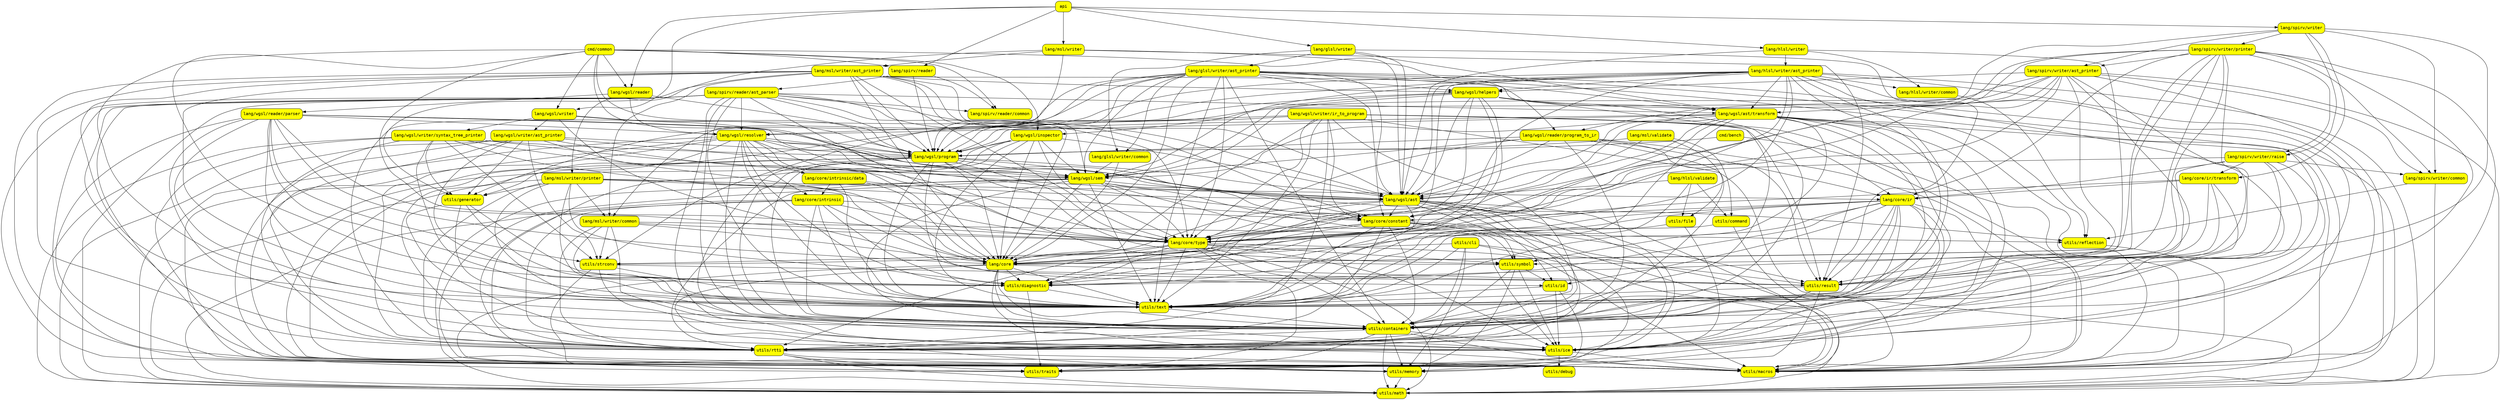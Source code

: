 strict digraph {
  node [ shape = "box" ]
  node [ fontname = "Courier" ]
  node [ fontsize = "14" ]
  node [ style = "filled,rounded" ]
  node [ fillcolor = "yellow" ]
  edge [ fontname = "Courier" ]
  edge [ fontsize = "12" ]
  n0 [label="api"]
  n1 [label="cmd/bench"]
  n2 [label="cmd/common"]
  n3 [label="lang/core"]
  n4 [label="lang/core/constant"]
  n5 [label="lang/core/intrinsic"]
  n6 [label="lang/core/intrinsic/data"]
  n7 [label="lang/core/ir"]
  n8 [label="lang/core/ir/transform"]
  n9 [label="lang/core/type"]
  n10 [label="lang/glsl/writer"]
  n11 [label="lang/glsl/writer/ast_printer"]
  n12 [label="lang/glsl/writer/common"]
  n13 [label="lang/hlsl/validate"]
  n14 [label="lang/hlsl/writer"]
  n15 [label="lang/hlsl/writer/ast_printer"]
  n16 [label="lang/hlsl/writer/common"]
  n17 [label="lang/msl/validate"]
  n18 [label="lang/msl/writer"]
  n19 [label="lang/msl/writer/ast_printer"]
  n20 [label="lang/msl/writer/common"]
  n21 [label="lang/msl/writer/printer"]
  n22 [label="lang/spirv/reader"]
  n23 [label="lang/spirv/reader/ast_parser"]
  n24 [label="lang/spirv/reader/common"]
  n25 [label="lang/spirv/writer"]
  n26 [label="lang/spirv/writer/ast_printer"]
  n27 [label="lang/spirv/writer/common"]
  n28 [label="lang/spirv/writer/printer"]
  n29 [label="lang/spirv/writer/raise"]
  n30 [label="lang/wgsl/ast"]
  n31 [label="lang/wgsl/ast/transform"]
  n32 [label="lang/wgsl/helpers"]
  n33 [label="lang/wgsl/inspector"]
  n34 [label="lang/wgsl/program"]
  n35 [label="lang/wgsl/reader"]
  n36 [label="lang/wgsl/reader/parser"]
  n37 [label="lang/wgsl/reader/program_to_ir"]
  n38 [label="lang/wgsl/resolver"]
  n39 [label="lang/wgsl/sem"]
  n40 [label="lang/wgsl/writer"]
  n41 [label="lang/wgsl/writer/ast_printer"]
  n42 [label="lang/wgsl/writer/ir_to_program"]
  n43 [label="lang/wgsl/writer/syntax_tree_printer"]
  n44 [label="utils/cli"]
  n45 [label="utils/command"]
  n46 [label="utils/containers"]
  n47 [label="utils/debug"]
  n48 [label="utils/diagnostic"]
  n49 [label="utils/file"]
  n50 [label="utils/generator"]
  n51 [label="utils/ice"]
  n52 [label="utils/id"]
  n53 [label="utils/macros"]
  n54 [label="utils/math"]
  n55 [label="utils/memory"]
  n56 [label="utils/reflection"]
  n57 [label="utils/result"]
  n58 [label="utils/rtti"]
  n59 [label="utils/strconv"]
  n60 [label="utils/symbol"]
  n61 [label="utils/text"]
  n62 [label="utils/traits"]
  n0 -> n10 [label=""]
  n0 -> n14 [label=""]
  n0 -> n18 [label=""]
  n0 -> n22 [label=""]
  n0 -> n25 [label=""]
  n0 -> n35 [label=""]
  n0 -> n40 [label=""]
  n1 -> n34 [label=""]
  n1 -> n53 [label=""]
  n2 -> n9 [label=""]
  n2 -> n22 [label=""]
  n2 -> n24 [label=""]
  n2 -> n30 [label=""]
  n2 -> n33 [label=""]
  n2 -> n34 [label=""]
  n2 -> n35 [label=""]
  n2 -> n39 [label=""]
  n2 -> n40 [label=""]
  n2 -> n48 [label=""]
  n2 -> n61 [label=""]
  n3 -> n46 [label=""]
  n3 -> n48 [label=""]
  n3 -> n51 [label=""]
  n3 -> n53 [label=""]
  n3 -> n55 [label=""]
  n3 -> n57 [label=""]
  n3 -> n61 [label=""]
  n3 -> n62 [label=""]
  n4 -> n3 [label=""]
  n4 -> n9 [label=""]
  n4 -> n46 [label=""]
  n4 -> n48 [label=""]
  n4 -> n53 [label=""]
  n4 -> n54 [label=""]
  n4 -> n55 [label=""]
  n4 -> n57 [label=""]
  n4 -> n58 [label=""]
  n4 -> n61 [label=""]
  n5 -> n3 [label=""]
  n5 -> n4 [label=""]
  n5 -> n9 [label=""]
  n5 -> n46 [label=""]
  n5 -> n48 [label=""]
  n5 -> n53 [label=""]
  n5 -> n54 [label=""]
  n5 -> n58 [label=""]
  n5 -> n61 [label=""]
  n6 -> n3 [label=""]
  n6 -> n5 [label=""]
  n6 -> n9 [label=""]
  n6 -> n61 [label=""]
  n7 -> n3 [label=""]
  n7 -> n4 [label=""]
  n7 -> n9 [label=""]
  n7 -> n46 [label=""]
  n7 -> n48 [label=""]
  n7 -> n51 [label=""]
  n7 -> n52 [label=""]
  n7 -> n53 [label=""]
  n7 -> n55 [label=""]
  n7 -> n57 [label=""]
  n7 -> n58 [label=""]
  n7 -> n60 [label=""]
  n7 -> n61 [label=""]
  n8 -> n7 [label=""]
  n8 -> n9 [label=""]
  n8 -> n51 [label=""]
  n8 -> n57 [label=""]
  n8 -> n61 [label=""]
  n9 -> n3 [label=""]
  n9 -> n46 [label=""]
  n9 -> n48 [label=""]
  n9 -> n51 [label=""]
  n9 -> n53 [label=""]
  n9 -> n54 [label=""]
  n9 -> n58 [label=""]
  n9 -> n60 [label=""]
  n9 -> n61 [label=""]
  n9 -> n62 [label=""]
  n10 -> n11 [label=""]
  n10 -> n12 [label=""]
  n10 -> n30 [label=""]
  n10 -> n31 [label=""]
  n10 -> n57 [label=""]
  n11 -> n3 [label=""]
  n11 -> n4 [label=""]
  n11 -> n9 [label=""]
  n11 -> n12 [label=""]
  n11 -> n30 [label=""]
  n11 -> n31 [label=""]
  n11 -> n32 [label=""]
  n11 -> n34 [label=""]
  n11 -> n39 [label=""]
  n11 -> n46 [label=""]
  n11 -> n50 [label=""]
  n11 -> n51 [label=""]
  n11 -> n53 [label=""]
  n11 -> n54 [label=""]
  n11 -> n58 [label=""]
  n11 -> n59 [label=""]
  n11 -> n61 [label=""]
  n12 -> n3 [label=""]
  n12 -> n39 [label=""]
  n13 -> n30 [label=""]
  n13 -> n45 [label=""]
  n13 -> n49 [label=""]
  n13 -> n61 [label=""]
  n14 -> n15 [label=""]
  n14 -> n16 [label=""]
  n14 -> n30 [label=""]
  n14 -> n57 [label=""]
  n15 -> n3 [label=""]
  n15 -> n4 [label=""]
  n15 -> n9 [label=""]
  n15 -> n16 [label=""]
  n15 -> n30 [label=""]
  n15 -> n31 [label=""]
  n15 -> n32 [label=""]
  n15 -> n34 [label=""]
  n15 -> n39 [label=""]
  n15 -> n46 [label=""]
  n15 -> n50 [label=""]
  n15 -> n51 [label=""]
  n15 -> n53 [label=""]
  n15 -> n54 [label=""]
  n15 -> n58 [label=""]
  n15 -> n59 [label=""]
  n15 -> n61 [label=""]
  n16 -> n56 [label=""]
  n17 -> n30 [label=""]
  n17 -> n34 [label=""]
  n17 -> n45 [label=""]
  n17 -> n49 [label=""]
  n18 -> n19 [label=""]
  n18 -> n20 [label=""]
  n18 -> n21 [label=""]
  n18 -> n37 [label=""]
  n18 -> n57 [label=""]
  n19 -> n3 [label=""]
  n19 -> n4 [label=""]
  n19 -> n9 [label=""]
  n19 -> n20 [label=""]
  n19 -> n30 [label=""]
  n19 -> n31 [label=""]
  n19 -> n32 [label=""]
  n19 -> n34 [label=""]
  n19 -> n39 [label=""]
  n19 -> n46 [label=""]
  n19 -> n50 [label=""]
  n19 -> n53 [label=""]
  n19 -> n58 [label=""]
  n19 -> n61 [label=""]
  n20 -> n3 [label=""]
  n20 -> n9 [label=""]
  n20 -> n51 [label=""]
  n20 -> n56 [label=""]
  n20 -> n58 [label=""]
  n20 -> n59 [label=""]
  n20 -> n61 [label=""]
  n21 -> n4 [label=""]
  n21 -> n7 [label=""]
  n21 -> n9 [label=""]
  n21 -> n20 [label=""]
  n21 -> n46 [label=""]
  n21 -> n48 [label=""]
  n21 -> n50 [label=""]
  n21 -> n53 [label=""]
  n21 -> n58 [label=""]
  n21 -> n61 [label=""]
  n22 -> n23 [label=""]
  n22 -> n24 [label=""]
  n22 -> n34 [label=""]
  n23 -> n3 [label=""]
  n23 -> n9 [label=""]
  n23 -> n24 [label=""]
  n23 -> n30 [label=""]
  n23 -> n31 [label=""]
  n23 -> n34 [label=""]
  n23 -> n38 [label=""]
  n23 -> n46 [label=""]
  n23 -> n51 [label=""]
  n23 -> n53 [label=""]
  n23 -> n54 [label=""]
  n23 -> n55 [label=""]
  n23 -> n58 [label=""]
  n23 -> n60 [label=""]
  n23 -> n61 [label=""]
  n23 -> n62 [label=""]
  n25 -> n8 [label=""]
  n25 -> n26 [label=""]
  n25 -> n27 [label=""]
  n25 -> n28 [label=""]
  n25 -> n29 [label=""]
  n25 -> n37 [label=""]
  n25 -> n57 [label=""]
  n26 -> n3 [label=""]
  n26 -> n4 [label=""]
  n26 -> n9 [label=""]
  n26 -> n27 [label=""]
  n26 -> n30 [label=""]
  n26 -> n31 [label=""]
  n26 -> n32 [label=""]
  n26 -> n34 [label=""]
  n26 -> n39 [label=""]
  n26 -> n46 [label=""]
  n26 -> n53 [label=""]
  n26 -> n54 [label=""]
  n26 -> n61 [label=""]
  n27 -> n54 [label=""]
  n27 -> n56 [label=""]
  n28 -> n3 [label=""]
  n28 -> n4 [label=""]
  n28 -> n7 [label=""]
  n28 -> n9 [label=""]
  n28 -> n26 [label=""]
  n28 -> n27 [label=""]
  n28 -> n29 [label=""]
  n28 -> n46 [label=""]
  n28 -> n48 [label=""]
  n28 -> n53 [label=""]
  n28 -> n57 [label=""]
  n28 -> n58 [label=""]
  n28 -> n60 [label=""]
  n29 -> n7 [label=""]
  n29 -> n8 [label=""]
  n29 -> n9 [label=""]
  n29 -> n27 [label=""]
  n29 -> n46 [label=""]
  n29 -> n51 [label=""]
  n29 -> n57 [label=""]
  n29 -> n58 [label=""]
  n30 -> n3 [label=""]
  n30 -> n4 [label=""]
  n30 -> n9 [label=""]
  n30 -> n46 [label=""]
  n30 -> n48 [label=""]
  n30 -> n51 [label=""]
  n30 -> n52 [label=""]
  n30 -> n53 [label=""]
  n30 -> n58 [label=""]
  n30 -> n60 [label=""]
  n30 -> n61 [label=""]
  n30 -> n62 [label=""]
  n31 -> n3 [label=""]
  n31 -> n9 [label=""]
  n31 -> n30 [label=""]
  n31 -> n34 [label=""]
  n31 -> n38 [label=""]
  n31 -> n39 [label=""]
  n31 -> n46 [label=""]
  n31 -> n48 [label=""]
  n31 -> n51 [label=""]
  n31 -> n53 [label=""]
  n31 -> n54 [label=""]
  n31 -> n55 [label=""]
  n31 -> n56 [label=""]
  n31 -> n58 [label=""]
  n31 -> n61 [label=""]
  n32 -> n3 [label=""]
  n32 -> n30 [label=""]
  n32 -> n31 [label=""]
  n32 -> n33 [label=""]
  n32 -> n34 [label=""]
  n32 -> n39 [label=""]
  n32 -> n46 [label=""]
  n32 -> n48 [label=""]
  n32 -> n58 [label=""]
  n32 -> n61 [label=""]
  n33 -> n3 [label=""]
  n33 -> n9 [label=""]
  n33 -> n30 [label=""]
  n33 -> n34 [label=""]
  n33 -> n39 [label=""]
  n33 -> n46 [label=""]
  n33 -> n54 [label=""]
  n33 -> n58 [label=""]
  n33 -> n61 [label=""]
  n34 -> n3 [label=""]
  n34 -> n4 [label=""]
  n34 -> n9 [label=""]
  n34 -> n30 [label=""]
  n34 -> n39 [label=""]
  n34 -> n46 [label=""]
  n34 -> n51 [label=""]
  n34 -> n52 [label=""]
  n34 -> n53 [label=""]
  n34 -> n58 [label=""]
  n34 -> n60 [label=""]
  n34 -> n61 [label=""]
  n35 -> n34 [label=""]
  n35 -> n36 [label=""]
  n35 -> n38 [label=""]
  n36 -> n3 [label=""]
  n36 -> n9 [label=""]
  n36 -> n30 [label=""]
  n36 -> n34 [label=""]
  n36 -> n38 [label=""]
  n36 -> n46 [label=""]
  n36 -> n48 [label=""]
  n36 -> n51 [label=""]
  n36 -> n53 [label=""]
  n36 -> n59 [label=""]
  n36 -> n61 [label=""]
  n37 -> n7 [label=""]
  n37 -> n9 [label=""]
  n37 -> n30 [label=""]
  n37 -> n34 [label=""]
  n37 -> n39 [label=""]
  n37 -> n46 [label=""]
  n37 -> n53 [label=""]
  n37 -> n57 [label=""]
  n37 -> n58 [label=""]
  n38 -> n3 [label=""]
  n38 -> n4 [label=""]
  n38 -> n5 [label=""]
  n38 -> n6 [label=""]
  n38 -> n9 [label=""]
  n38 -> n30 [label=""]
  n38 -> n34 [label=""]
  n38 -> n39 [label=""]
  n38 -> n46 [label=""]
  n38 -> n48 [label=""]
  n38 -> n53 [label=""]
  n38 -> n54 [label=""]
  n38 -> n55 [label=""]
  n38 -> n58 [label=""]
  n38 -> n61 [label=""]
  n39 -> n3 [label=""]
  n39 -> n4 [label=""]
  n39 -> n9 [label=""]
  n39 -> n30 [label=""]
  n39 -> n46 [label=""]
  n39 -> n51 [label=""]
  n39 -> n54 [label=""]
  n39 -> n58 [label=""]
  n39 -> n60 [label=""]
  n39 -> n61 [label=""]
  n39 -> n62 [label=""]
  n40 -> n34 [label=""]
  n40 -> n41 [label=""]
  n40 -> n43 [label=""]
  n40 -> n56 [label=""]
  n40 -> n57 [label=""]
  n41 -> n3 [label=""]
  n41 -> n30 [label=""]
  n41 -> n34 [label=""]
  n41 -> n39 [label=""]
  n41 -> n50 [label=""]
  n41 -> n53 [label=""]
  n41 -> n54 [label=""]
  n41 -> n58 [label=""]
  n41 -> n59 [label=""]
  n41 -> n61 [label=""]
  n42 -> n3 [label=""]
  n42 -> n4 [label=""]
  n42 -> n7 [label=""]
  n42 -> n9 [label=""]
  n42 -> n34 [label=""]
  n42 -> n38 [label=""]
  n42 -> n46 [label=""]
  n42 -> n53 [label=""]
  n42 -> n54 [label=""]
  n42 -> n57 [label=""]
  n42 -> n58 [label=""]
  n42 -> n61 [label=""]
  n43 -> n3 [label=""]
  n43 -> n30 [label=""]
  n43 -> n34 [label=""]
  n43 -> n39 [label=""]
  n43 -> n50 [label=""]
  n43 -> n53 [label=""]
  n43 -> n54 [label=""]
  n43 -> n58 [label=""]
  n43 -> n59 [label=""]
  n43 -> n61 [label=""]
  n44 -> n46 [label=""]
  n44 -> n53 [label=""]
  n44 -> n55 [label=""]
  n44 -> n57 [label=""]
  n44 -> n59 [label=""]
  n44 -> n61 [label=""]
  n45 -> n53 [label=""]
  n45 -> n61 [label=""]
  n46 -> n51 [label=""]
  n46 -> n53 [label=""]
  n46 -> n54 [label=""]
  n46 -> n55 [label=""]
  n46 -> n58 [label=""]
  n46 -> n62 [label=""]
  n48 -> n61 [label=""]
  n48 -> n62 [label=""]
  n49 -> n51 [label=""]
  n49 -> n61 [label=""]
  n50 -> n46 [label=""]
  n50 -> n48 [label=""]
  n50 -> n51 [label=""]
  n50 -> n61 [label=""]
  n51 -> n47 [label=""]
  n51 -> n53 [label=""]
  n52 -> n51 [label=""]
  n52 -> n61 [label=""]
  n52 -> n62 [label=""]
  n55 -> n54 [label=""]
  n56 -> n53 [label=""]
  n57 -> n51 [label=""]
  n57 -> n61 [label=""]
  n57 -> n62 [label=""]
  n58 -> n53 [label=""]
  n58 -> n54 [label=""]
  n58 -> n55 [label=""]
  n58 -> n62 [label=""]
  n59 -> n51 [label=""]
  n59 -> n53 [label=""]
  n59 -> n57 [label=""]
  n59 -> n61 [label=""]
  n60 -> n46 [label=""]
  n60 -> n51 [label=""]
  n60 -> n52 [label=""]
  n60 -> n55 [label=""]
  n61 -> n46 [label=""]
}
